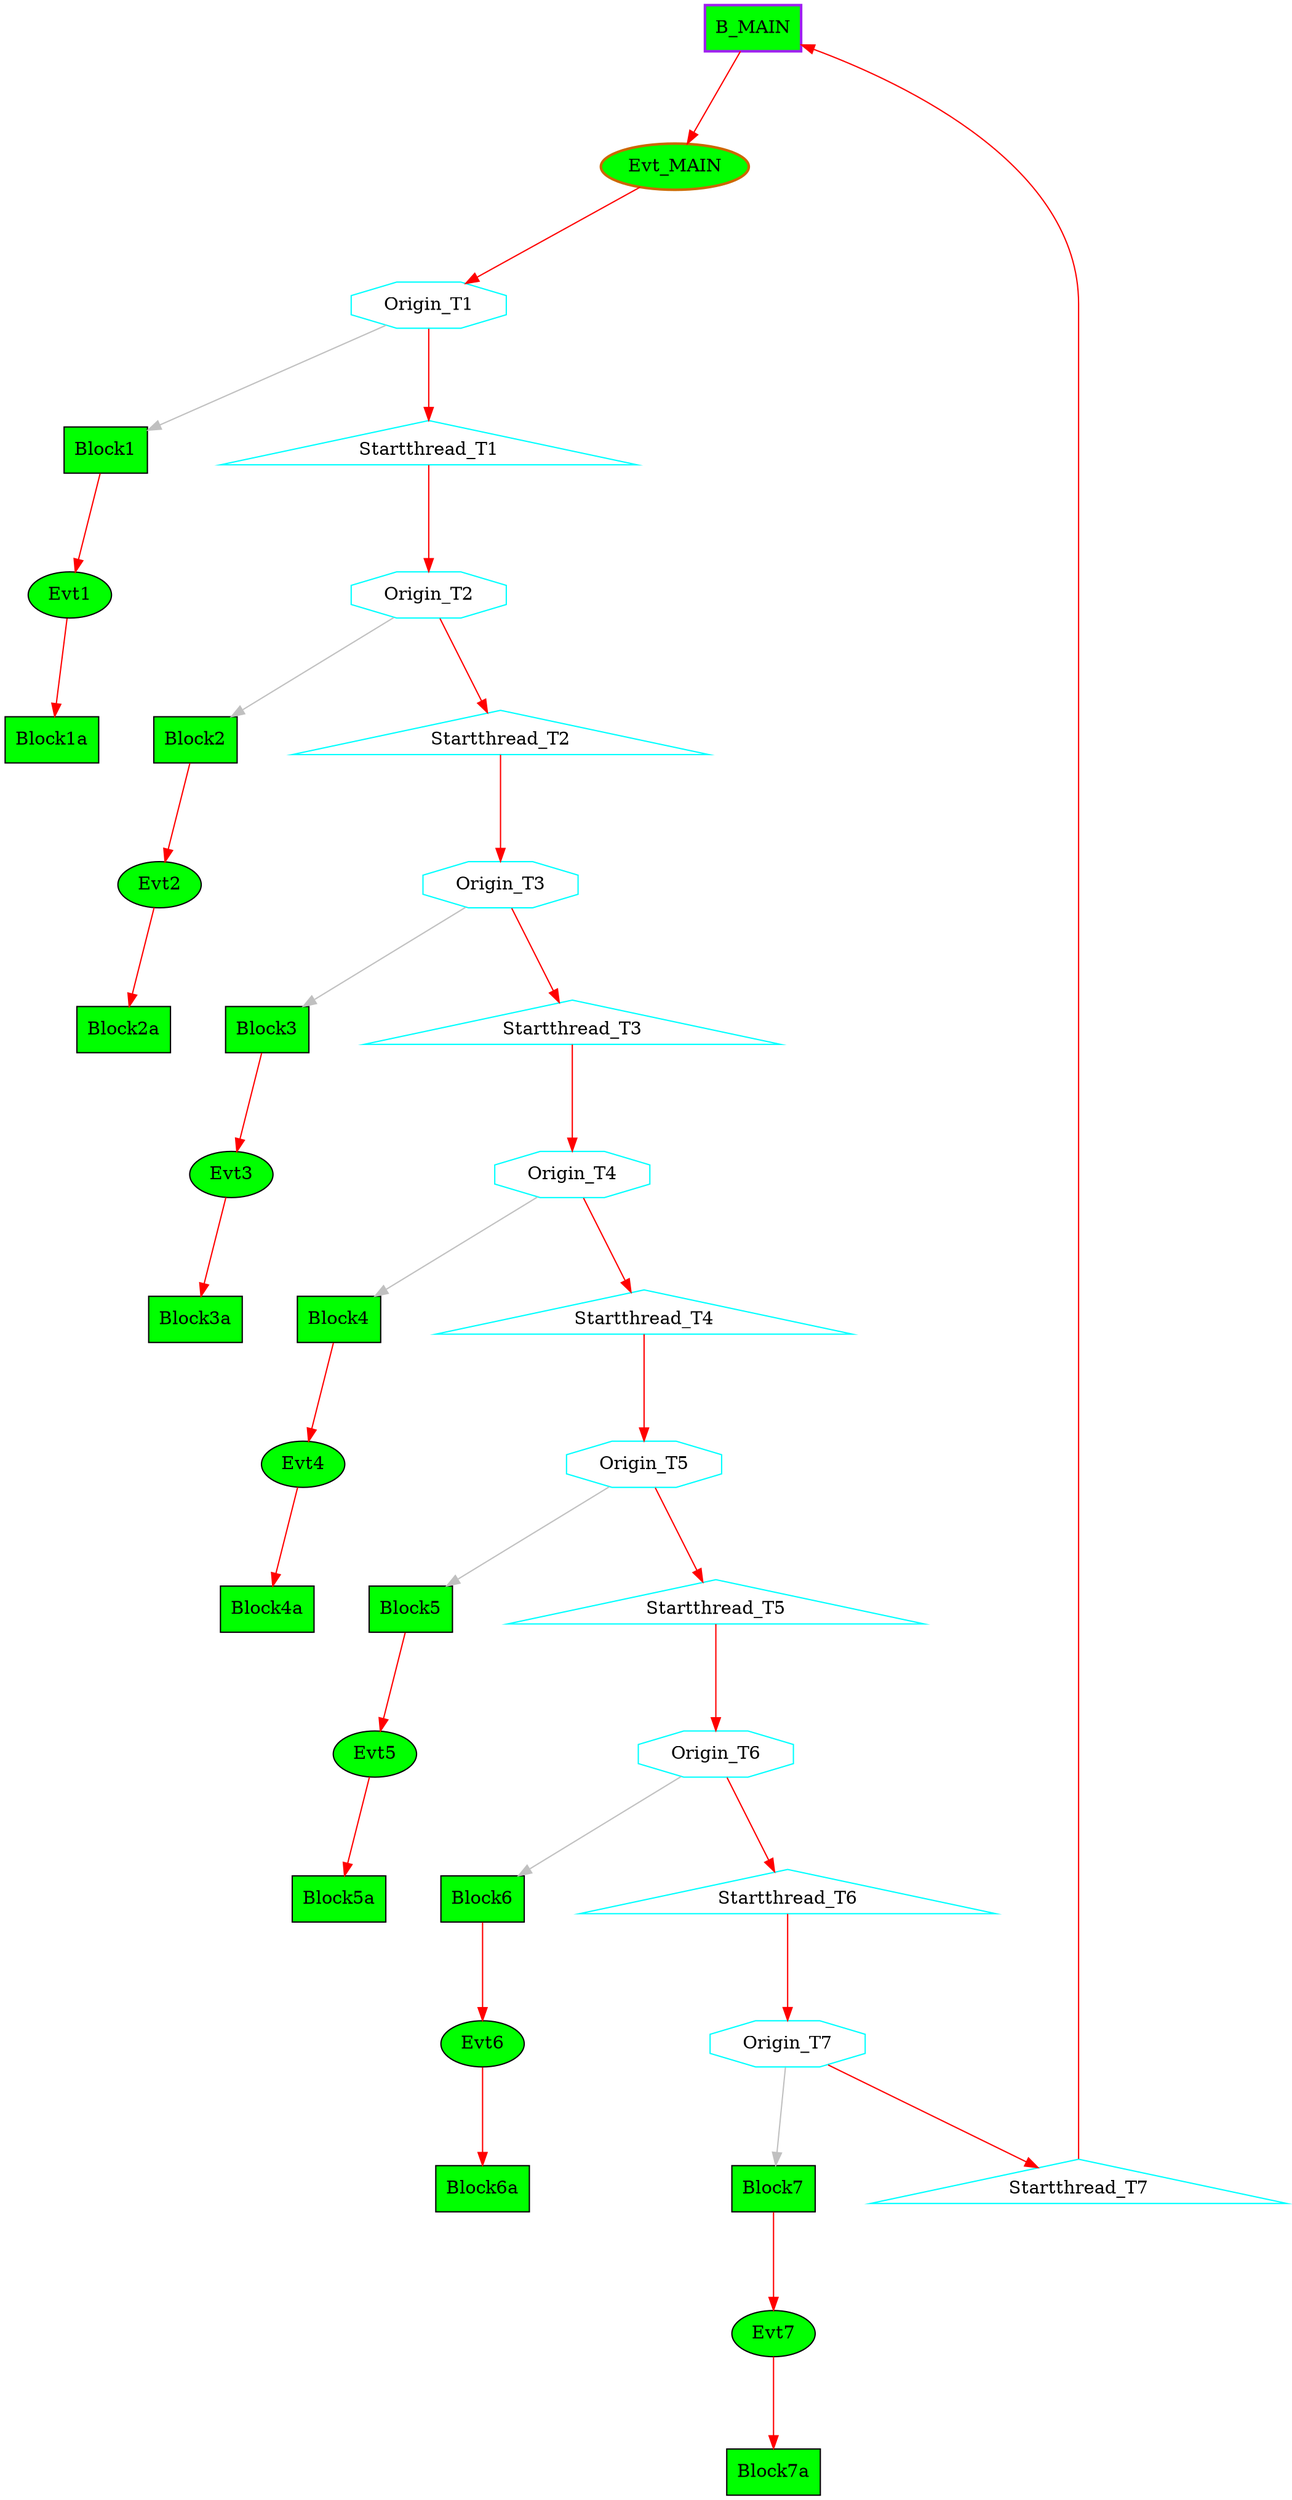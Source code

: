 digraph G {
graph [root="Demo",rankdir   = TB, nodesep           = 0.6, mindist     = 1.0, ranksep = 1.0, overlap = false]
node [style     = "filled", fillcolor = "white", color = "black"]
B_MAIN[cpu="0", flags="0x00008107", type="block", tperiod="100000000", pattern="MAIN", patentry="false", patexit="true", beamproc="undefined", bpentry="false", bpexit="false", qlo="false", qhi="false", qil="false", shape     = "rectangle", fillcolor = "green", penwidth=2, color = "purple"];
Block1[cpu="0", flags="0x00000107", type="block", tperiod="1000", pattern="Pattern1", patentry="false", patexit="false", beamproc="undefined", bpentry="false", bpexit="false", qlo="false", qhi="false", qil="false", shape     = "rectangle", fillcolor = "green"];
Block1a[cpu="0", flags="0x00000107", type="block", tperiod="1000", pattern="Pattern1", patentry="false", patexit="false", beamproc="undefined", bpentry="false", bpexit="false", qlo="false", qhi="false", qil="false", shape     = "rectangle", fillcolor = "green"];
Block2[cpu="0", flags="0x00000107", type="block", tperiod="1000", pattern="Pattern2", patentry="false", patexit="false", beamproc="undefined", bpentry="false", bpexit="false", qlo="false", qhi="false", qil="false", shape     = "rectangle", fillcolor = "green"];
Block2a[cpu="0", flags="0x00000107", type="block", tperiod="1000", pattern="Pattern2", patentry="false", patexit="false", beamproc="undefined", bpentry="false", bpexit="false", qlo="false", qhi="false", qil="false", shape     = "rectangle", fillcolor = "green"];
Block3[cpu="0", flags="0x00000107", type="block", tperiod="1000", pattern="Pattern3", patentry="false", patexit="false", beamproc="undefined", bpentry="false", bpexit="false", qlo="false", qhi="false", qil="false", shape     = "rectangle", fillcolor = "green"];
Block3a[cpu="0", flags="0x00000107", type="block", tperiod="1000", pattern="Pattern3", patentry="false", patexit="false", beamproc="undefined", bpentry="false", bpexit="false", qlo="false", qhi="false", qil="false", shape     = "rectangle", fillcolor = "green"];
Block4[cpu="0", flags="0x00000107", type="block", tperiod="1000", pattern="Pattern4", patentry="false", patexit="false", beamproc="undefined", bpentry="false", bpexit="false", qlo="false", qhi="false", qil="false", shape     = "rectangle", fillcolor = "green"];
Block4a[cpu="0", flags="0x00000107", type="block", tperiod="1000", pattern="Pattern4", patentry="false", patexit="false", beamproc="undefined", bpentry="false", bpexit="false", qlo="false", qhi="false", qil="false", shape     = "rectangle", fillcolor = "green"];
Block5[cpu="0", flags="0x00000107", type="block", tperiod="1000", pattern="Pattern5", patentry="false", patexit="false", beamproc="undefined", bpentry="false", bpexit="false", qlo="false", qhi="false", qil="false", shape     = "rectangle", fillcolor = "green"];
Block5a[cpu="0", flags="0x00000107", type="block", tperiod="1000", pattern="Pattern5", patentry="false", patexit="false", beamproc="undefined", bpentry="false", bpexit="false", qlo="false", qhi="false", qil="false", shape     = "rectangle", fillcolor = "green"];
Block6[cpu="0", flags="0x00000107", type="block", tperiod="1000", pattern="Pattern6", patentry="false", patexit="false", beamproc="undefined", bpentry="false", bpexit="false", qlo="false", qhi="false", qil="false", shape     = "rectangle", fillcolor = "green"];
Block6a[cpu="0", flags="0x00000107", type="block", tperiod="1000", pattern="Pattern6", patentry="false", patexit="false", beamproc="undefined", bpentry="false", bpexit="false", qlo="false", qhi="false", qil="false", shape     = "rectangle", fillcolor = "green"];
Block7[cpu="0", flags="0x00000107", type="block", tperiod="1000", pattern="Pattern7", patentry="false", patexit="false", beamproc="undefined", bpentry="false", bpexit="false", qlo="false", qhi="false", qil="false", shape     = "rectangle", fillcolor = "green"];
Block7a[cpu="0", flags="0x00000107", type="block", tperiod="1000", pattern="Pattern7", patentry="false", patexit="false", beamproc="undefined", bpentry="false", bpexit="false", qlo="false", qhi="false", qil="false", shape     = "rectangle", fillcolor = "green"];
Evt1[cpu="0", flags="0x00000102", type="tmsg", toffs="0", pattern="Pattern1", patentry="false", patexit="false", beamproc="undefined", bpentry="false", bpexit="false", fid="1", gid="0", evtno="1", beamin="0", bpcstart="0", sid="0", bpid="0", reqnobeam="0", vacc="0", id="0x1000001000000000", par="0x0000000000000001", tef="0", shape     = "oval", fillcolor = "green"];
Evt2[cpu="0", flags="0x00000102", type="tmsg", toffs="0", pattern="Pattern2", patentry="false", patexit="false", beamproc="undefined", bpentry="false", bpexit="false", fid="1", gid="0", evtno="2", beamin="0", bpcstart="0", sid="0", bpid="0", reqnobeam="0", vacc="0", id="0x1000002000000000", par="0x0000000000000002", tef="0", shape     = "oval", fillcolor = "green"];
Evt3[cpu="0", flags="0x00000102", type="tmsg", toffs="0", pattern="Pattern3", patentry="false", patexit="false", beamproc="undefined", bpentry="false", bpexit="false", fid="1", gid="0", evtno="3", beamin="0", bpcstart="0", sid="0", bpid="0", reqnobeam="0", vacc="0", id="0x1000003000000000", par="0x0000000000000003", tef="0", shape     = "oval", fillcolor = "green"];
Evt4[cpu="0", flags="0x00000102", type="tmsg", toffs="0", pattern="Pattern4", patentry="false", patexit="false", beamproc="undefined", bpentry="false", bpexit="false", fid="1", gid="0", evtno="4", beamin="0", bpcstart="0", sid="0", bpid="0", reqnobeam="0", vacc="0", id="0x1000004000000000", par="0x0000000000000004", tef="0", shape     = "oval", fillcolor = "green"];
Evt5[cpu="0", flags="0x00000102", type="tmsg", toffs="0", pattern="Pattern5", patentry="false", patexit="false", beamproc="undefined", bpentry="false", bpexit="false", fid="1", gid="0", evtno="5", beamin="0", bpcstart="0", sid="0", bpid="0", reqnobeam="0", vacc="0", id="0x1000005000000000", par="0x0000000000000005", tef="0", shape     = "oval", fillcolor = "green"];
Evt6[cpu="0", flags="0x00000102", type="tmsg", toffs="0", pattern="Pattern6", patentry="false", patexit="false", beamproc="undefined", bpentry="false", bpexit="false", fid="1", gid="0", evtno="6", beamin="0", bpcstart="0", sid="0", bpid="0", reqnobeam="0", vacc="0", id="0x1000006000000000", par="0x0000000000000006", tef="0", shape     = "oval", fillcolor = "green"];
Evt7[cpu="0", flags="0x00000102", type="tmsg", toffs="0", pattern="Pattern7", patentry="false", patexit="false", beamproc="undefined", bpentry="false", bpexit="false", fid="1", gid="0", evtno="7", beamin="0", bpcstart="0", sid="0", bpid="0", reqnobeam="0", vacc="0", id="0x1000007000000000", par="0x0000000000000007", tef="0", shape     = "oval", fillcolor = "green"];
Evt_MAIN[cpu="0", flags="0x00002102", type="tmsg", toffs="0", pattern="MAIN", patentry="true", patexit="false", beamproc="undefined", bpentry="false", bpexit="false", fid="1", gid="0", evtno="0", beamin="0", bpcstart="0", sid="0", bpid="0", reqnobeam="0", vacc="0", id="0x1000000000000000", par="0x0000000000000000", tef="0", shape     = "oval", fillcolor = "green", penwidth=2, color = "darkorange3"];
Origin_T1[cpu="0", flags="0x0000000d", type="origin", toffs="10000000", pattern="MAIN", patentry="false", patexit="false", beamproc="undefined", bpentry="false", bpexit="false", thread="1", shape     = "octagon", color  = "cyan", fillcolor = "white"];
Origin_T2[cpu="0", flags="0x0000000d", type="origin", toffs="20000000", pattern="MAIN", patentry="false", patexit="false", beamproc="undefined", bpentry="false", bpexit="false", thread="2", shape     = "octagon", color  = "cyan", fillcolor = "white"];
Origin_T3[cpu="0", flags="0x0000000d", type="origin", toffs="30000000", pattern="MAIN", patentry="false", patexit="false", beamproc="undefined", bpentry="false", bpexit="false", thread="3", shape     = "octagon", color  = "cyan", fillcolor = "white"];
Origin_T4[cpu="0", flags="0x0000000d", type="origin", toffs="40000000", pattern="MAIN", patentry="false", patexit="false", beamproc="undefined", bpentry="false", bpexit="false", thread="4", shape     = "octagon", color  = "cyan", fillcolor = "white"];
Origin_T5[cpu="0", flags="0x0000000d", type="origin", toffs="50000000", pattern="MAIN", patentry="false", patexit="false", beamproc="undefined", bpentry="false", bpexit="false", thread="5", shape     = "octagon", color  = "cyan", fillcolor = "white"];
Origin_T6[cpu="0", flags="0x0000000d", type="origin", toffs="60000000", pattern="MAIN", patentry="false", patexit="false", beamproc="undefined", bpentry="false", bpexit="false", thread="6", shape     = "octagon", color  = "cyan", fillcolor = "white"];
Origin_T7[cpu="0", flags="0x0000000d", type="origin", toffs="70000000", pattern="MAIN", patentry="false", patexit="false", beamproc="undefined", bpentry="false", bpexit="false", thread="7", shape     = "octagon", color  = "cyan", fillcolor = "white"];
Startthread_T1[cpu="0", flags="0x0000000e", type="startthread", toffs="12000000", pattern="MAIN", patentry="false", patexit="false", beamproc="undefined", bpentry="false", bpexit="false", startoffs="12000000", thread="1", shape     = "triangle", color  = "cyan", fillcolor = "white"];
Startthread_T2[cpu="0", flags="0x0000000e", type="startthread", toffs="22000000", pattern="MAIN", patentry="false", patexit="false", beamproc="undefined", bpentry="false", bpexit="false", startoffs="22000000", thread="2", shape     = "triangle", color  = "cyan", fillcolor = "white"];
Startthread_T3[cpu="0", flags="0x0000000e", type="startthread", toffs="32000000", pattern="MAIN", patentry="false", patexit="false", beamproc="undefined", bpentry="false", bpexit="false", startoffs="32000000", thread="3", shape     = "triangle", color  = "cyan", fillcolor = "white"];
Startthread_T4[cpu="0", flags="0x0000000e", type="startthread", toffs="42000000", pattern="MAIN", patentry="false", patexit="false", beamproc="undefined", bpentry="false", bpexit="false", startoffs="42000000", thread="4", shape     = "triangle", color  = "cyan", fillcolor = "white"];
Startthread_T5[cpu="0", flags="0x0000000e", type="startthread", toffs="52000000", pattern="MAIN", patentry="false", patexit="false", beamproc="undefined", bpentry="false", bpexit="false", startoffs="52000000", thread="5", shape     = "triangle", color  = "cyan", fillcolor = "white"];
Startthread_T6[cpu="0", flags="0x0000000e", type="startthread", toffs="62000000", pattern="MAIN", patentry="false", patexit="false", beamproc="undefined", bpentry="false", bpexit="false", startoffs="62000000", thread="6", shape     = "triangle", color  = "cyan", fillcolor = "white"];
Startthread_T7[cpu="0", flags="0x0000000e", type="startthread", toffs="72000000", pattern="MAIN", patentry="false", patexit="false", beamproc="undefined", bpentry="false", bpexit="false", startoffs="72000000", thread="7", shape     = "triangle", color  = "cyan", fillcolor = "white"];
B_MAIN->Evt_MAIN [type="defdst", color = "red"];
Origin_T1->Startthread_T1 [type="defdst", color = "red"];
Origin_T1->Block1 [type="origindst", color = "gray"];
Block1->Evt1 [type="defdst", color = "red"];
Evt1->Block1a [type="defdst", color = "red"];
Block2->Evt2 [type="defdst", color = "red"];
Block3->Evt3 [type="defdst", color = "red"];
Block4->Evt4 [type="defdst", color = "red"];
Origin_T3->Startthread_T3 [type="defdst", color = "red"];
Origin_T3->Block3 [type="origindst", color = "gray"];
Block5->Evt5 [type="defdst", color = "red"];
Startthread_T2->Origin_T3 [type="defdst", color = "red"];
Origin_T2->Startthread_T2 [type="defdst", color = "red"];
Origin_T2->Block2 [type="origindst", color = "gray"];
Block6->Evt6 [type="defdst", color = "red"];
Block7->Evt7 [type="defdst", color = "red"];
Evt2->Block2a [type="defdst", color = "red"];
Evt3->Block3a [type="defdst", color = "red"];
Evt4->Block4a [type="defdst", color = "red"];
Startthread_T1->Origin_T2 [type="defdst", color = "red"];
Evt5->Block5a [type="defdst", color = "red"];
Evt6->Block6a [type="defdst", color = "red"];
Evt7->Block7a [type="defdst", color = "red"];
Evt_MAIN->Origin_T1 [type="defdst", color = "red"];
Origin_T4->Startthread_T4 [type="defdst", color = "red"];
Origin_T4->Block4 [type="origindst", color = "gray"];
Origin_T5->Startthread_T5 [type="defdst", color = "red"];
Origin_T5->Block5 [type="origindst", color = "gray"];
Origin_T6->Startthread_T6 [type="defdst", color = "red"];
Origin_T6->Block6 [type="origindst", color = "gray"];
Origin_T7->Startthread_T7 [type="defdst", color = "red"];
Origin_T7->Block7 [type="origindst", color = "gray"];
Startthread_T3->Origin_T4 [type="defdst", color = "red"];
Startthread_T4->Origin_T5 [type="defdst", color = "red"];
Startthread_T5->Origin_T6 [type="defdst", color = "red"];
Startthread_T6->Origin_T7 [type="defdst", color = "red"];
Startthread_T7->B_MAIN [type="defdst", color = "red"];
}
